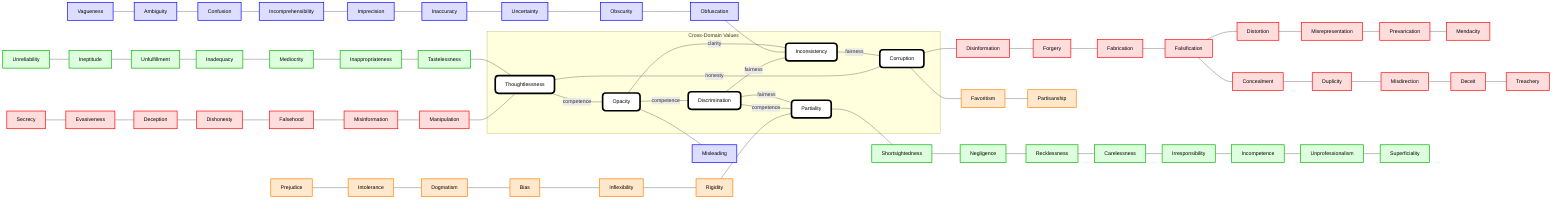 graph LR
    %% Just anti-values without station names
    
    %% RED LINE connections
    Secrecy --- Evasiveness
    Evasiveness --- Deception
    Deception --- Dishonesty
    Dishonesty --- Falsehood
    Falsehood --- Misinformation
    Misinformation --- Manipulation
    Manipulation --- Thoughtlessness
    Thoughtlessness ---|honesty| Corruption
    Corruption --- Disinformation
    Disinformation --- Forgery
    Forgery --- Fabrication
    Fabrication --- Falsification
    
    %% RED LINE branches
    Falsification --- Distortion
    Distortion --- Misrepresentation
    Misrepresentation --- Prevarication
    Prevarication --- Mendacity
    
    Falsification --- Concealment
    Concealment --- Duplicity
    Duplicity --- Misdirection
    Misdirection --- Deceit
    Deceit --- Treachery
    
    %% ORANGE LINE connections
    Prejudice --- Intolerance
    Intolerance --- Dogmatism
    Dogmatism --- Bias
    Bias --- Inflexibility
    Inflexibility --- Rigidity
    Rigidity --- Partiality
    Partiality ---|fairness| Discrimination
    Discrimination ---|fairness| Inconsistency
    Inconsistency ---|fairness| Corruption
    Corruption --- Favoritism
    Favoritism --- Partisanship
    
    %% BLUE LINE connections
    Vagueness --- Ambiguity
    Ambiguity --- Confusion
    Confusion --- Incomprehensibility
    Incomprehensibility --- Imprecision
    Imprecision --- Inaccuracy
    Inaccuracy --- Uncertainty
    Uncertainty --- Obscurity
    Obscurity --- Obfuscation
    Obfuscation --- Inconsistency
    Inconsistency ---|clarity| Opacity
    Opacity --- Misleading
    
    %% GREEN LINE connections
    Unreliability --- Ineptitude
    Ineptitude --- Unfulfillment
    Unfulfillment --- Inadequacy
    Inadequacy --- Mediocrity
    Mediocrity --- Inappropriateness
    Inappropriateness --- Tastelessness
    Tastelessness --- Thoughtlessness
    Thoughtlessness ---|competence| Opacity
    Opacity ---|competence| Discrimination
    Discrimination ---|competence| Partiality

    %% GREEN LINE faked for render for Riverside
    Partiality --- Shortsightedness
    Shortsightedness --- Negligence
    Negligence --- Recklessness
    Recklessness --- Carelessness
    Carelessness --- Irresponsibility
    Irresponsibility --- Incompetence
    Incompetence --- Unprofessionalism
    Unprofessionalism --- Superficiality
    %% Superficiality --- Unreliability
    
    %% Highlight Transfer Stations
    subgraph CrossDomainValues ["Cross-Domain Values"]
        Thoughtlessness
        Corruption
        Inconsistency
        Opacity
        Discrimination
        Partiality
    end
    
    %% Styling
    classDef redstation fill:#ffdddd,stroke:#ff0000,stroke-width:2px,color:#000
    classDef orangestation fill:#ffe8cc,stroke:#ff8000,stroke-width:2px,color:#000
    classDef greenstation fill:#ddffdd,stroke:#00b000,stroke-width:2px,color:#000
    classDef bluestation fill:#ddddff,stroke:#0000ff,stroke-width:2px,color:#000
    classDef transferstation fill:#fff,stroke:#000,stroke-width:5px,color:#000,rx:10,ry:10
    
    class Secrecy,Evasiveness,Deception,Dishonesty,Falsehood,Misinformation,Manipulation,Disinformation,Forgery,Fabrication,Falsification,Distortion,Misrepresentation,Prevarication,Mendacity,Concealment,Duplicity,Misdirection,Deceit,Treachery redstation
    class Prejudice,Intolerance,Dogmatism,Bias,Inflexibility,Rigidity,Favoritism,Partisanship orangestation
    class Shortsightedness,Negligence,Recklessness,Carelessness,Irresponsibility,Incompetence,Unprofessionalism,Superficiality,Unreliability,Ineptitude,Unfulfillment,Inadequacy,Mediocrity,Inappropriateness,Tastelessness greenstation
    class Vagueness,Ambiguity,Confusion,Incomprehensibility,Imprecision,Inaccuracy,Uncertainty,Obscurity,Obfuscation,Misleading bluestation
    class Thoughtlessness,Corruption,Inconsistency,Opacity,Discrimination,Partiality transferstation